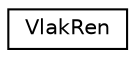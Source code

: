 digraph G
{
  edge [fontname="Helvetica",fontsize="10",labelfontname="Helvetica",labelfontsize="10"];
  node [fontname="Helvetica",fontsize="10",shape=record];
  rankdir=LR;
  Node1 [label="VlakRen",height=0.2,width=0.4,color="black", fillcolor="white", style="filled",URL="$da/da0/structVlakRen.html"];
}
